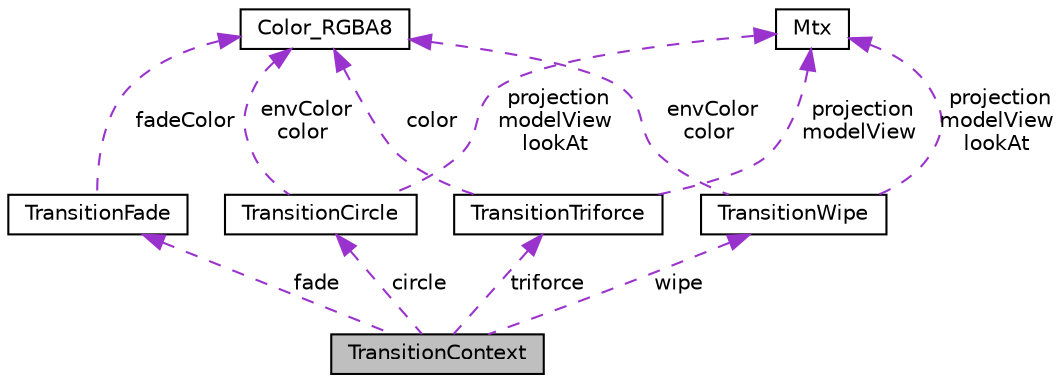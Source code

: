 digraph "TransitionContext"
{
 // LATEX_PDF_SIZE
  edge [fontname="Helvetica",fontsize="10",labelfontname="Helvetica",labelfontsize="10"];
  node [fontname="Helvetica",fontsize="10",shape=record];
  Node1 [label="TransitionContext",height=0.2,width=0.4,color="black", fillcolor="grey75", style="filled", fontcolor="black",tooltip=" "];
  Node2 -> Node1 [dir="back",color="darkorchid3",fontsize="10",style="dashed",label=" triforce" ,fontname="Helvetica"];
  Node2 [label="TransitionTriforce",height=0.2,width=0.4,color="black", fillcolor="white", style="filled",URL="$db/d60/structTransitionTriforce.html",tooltip=" "];
  Node3 -> Node2 [dir="back",color="darkorchid3",fontsize="10",style="dashed",label=" color" ,fontname="Helvetica"];
  Node3 [label="Color_RGBA8",height=0.2,width=0.4,color="black", fillcolor="white", style="filled",URL="$de/d78/unionColor__RGBA8.html",tooltip=" "];
  Node4 -> Node2 [dir="back",color="darkorchid3",fontsize="10",style="dashed",label=" projection\nmodelView" ,fontname="Helvetica"];
  Node4 [label="Mtx",height=0.2,width=0.4,color="black", fillcolor="white", style="filled",URL="$d6/d4c/unionMtx.html",tooltip=" "];
  Node5 -> Node1 [dir="back",color="darkorchid3",fontsize="10",style="dashed",label=" fade" ,fontname="Helvetica"];
  Node5 [label="TransitionFade",height=0.2,width=0.4,color="black", fillcolor="white", style="filled",URL="$d7/dc8/structTransitionFade.html",tooltip=" "];
  Node3 -> Node5 [dir="back",color="darkorchid3",fontsize="10",style="dashed",label=" fadeColor" ,fontname="Helvetica"];
  Node6 -> Node1 [dir="back",color="darkorchid3",fontsize="10",style="dashed",label=" circle" ,fontname="Helvetica"];
  Node6 [label="TransitionCircle",height=0.2,width=0.4,color="black", fillcolor="white", style="filled",URL="$d3/d6c/structTransitionCircle.html",tooltip=" "];
  Node3 -> Node6 [dir="back",color="darkorchid3",fontsize="10",style="dashed",label=" envColor\ncolor" ,fontname="Helvetica"];
  Node4 -> Node6 [dir="back",color="darkorchid3",fontsize="10",style="dashed",label=" projection\nmodelView\nlookAt" ,fontname="Helvetica"];
  Node7 -> Node1 [dir="back",color="darkorchid3",fontsize="10",style="dashed",label=" wipe" ,fontname="Helvetica"];
  Node7 [label="TransitionWipe",height=0.2,width=0.4,color="black", fillcolor="white", style="filled",URL="$d2/d38/structTransitionWipe.html",tooltip=" "];
  Node3 -> Node7 [dir="back",color="darkorchid3",fontsize="10",style="dashed",label=" envColor\ncolor" ,fontname="Helvetica"];
  Node4 -> Node7 [dir="back",color="darkorchid3",fontsize="10",style="dashed",label=" projection\nmodelView\nlookAt" ,fontname="Helvetica"];
}
